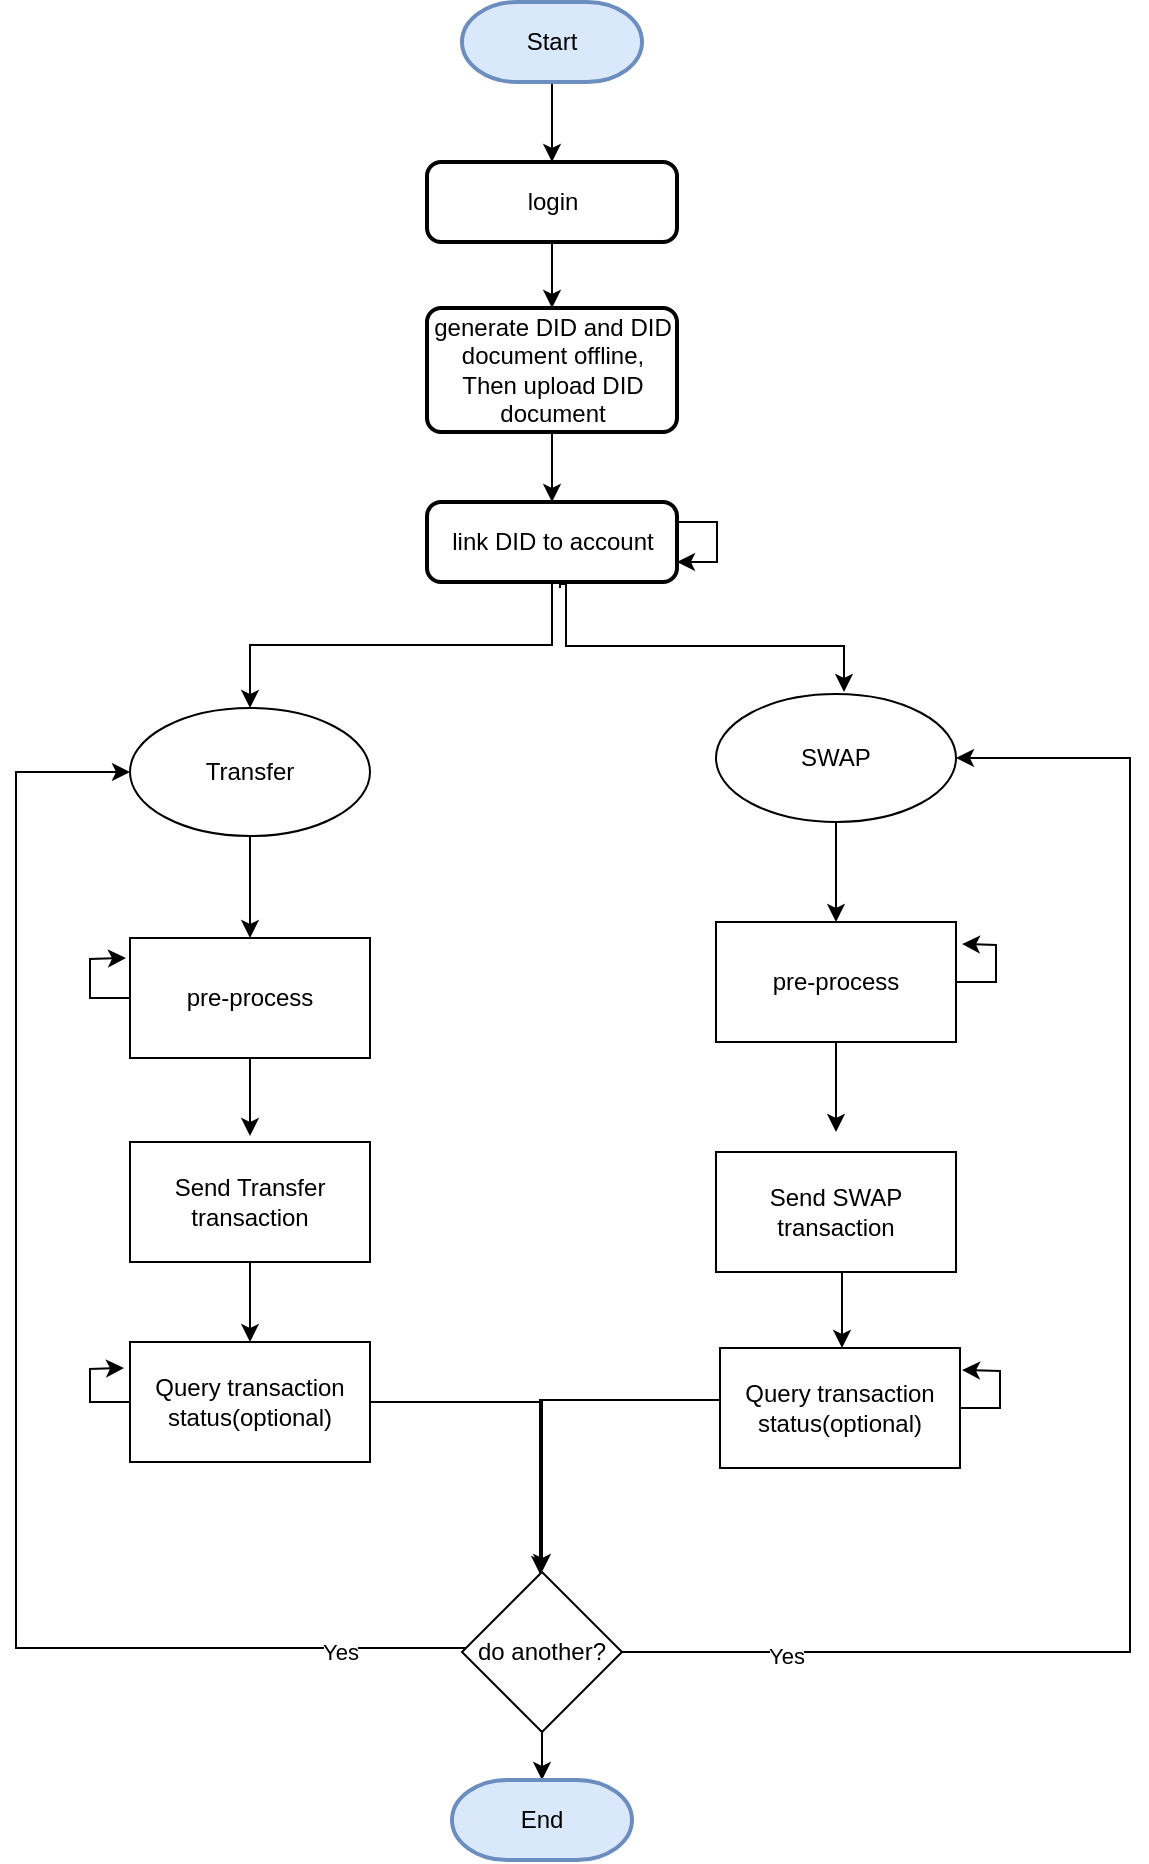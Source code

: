 <mxfile version="20.8.16" type="device"><diagram id="rpvNr-Zcvom3na4-S3A4" name="第 1 页"><mxGraphModel dx="1233" dy="635" grid="0" gridSize="10" guides="1" tooltips="1" connect="1" arrows="1" fold="1" page="1" pageScale="1" pageWidth="827" pageHeight="1169" math="0" shadow="0"><root><mxCell id="0"/><mxCell id="1" parent="0"/><mxCell id="LKPtx_PVio1mV5UTb5sl-14" value="" style="edgeStyle=orthogonalEdgeStyle;rounded=0;orthogonalLoop=1;jettySize=auto;html=1;" parent="1" source="LKPtx_PVio1mV5UTb5sl-1" target="LKPtx_PVio1mV5UTb5sl-11" edge="1"><mxGeometry relative="1" as="geometry"/></mxCell><mxCell id="LKPtx_PVio1mV5UTb5sl-1" value="Start" style="strokeWidth=2;html=1;shape=mxgraph.flowchart.terminator;whiteSpace=wrap;fillColor=#dae8fc;strokeColor=#6c8ebf;" parent="1" vertex="1"><mxGeometry x="330" y="50" width="90" height="40" as="geometry"/></mxCell><mxCell id="qqonlxvTkH0oM5EGSKrG-1" style="edgeStyle=orthogonalEdgeStyle;rounded=0;orthogonalLoop=1;jettySize=auto;html=1;exitX=0.5;exitY=1;exitDx=0;exitDy=0;" parent="1" source="LKPtx_PVio1mV5UTb5sl-11" target="LKPtx_PVio1mV5UTb5sl-12" edge="1"><mxGeometry relative="1" as="geometry"/></mxCell><mxCell id="LKPtx_PVio1mV5UTb5sl-11" value="login" style="rounded=1;whiteSpace=wrap;html=1;absoluteArcSize=1;arcSize=14;strokeWidth=2;" parent="1" vertex="1"><mxGeometry x="312.5" y="130" width="125" height="40" as="geometry"/></mxCell><mxCell id="LKPtx_PVio1mV5UTb5sl-34" value="" style="edgeStyle=orthogonalEdgeStyle;rounded=0;orthogonalLoop=1;jettySize=auto;html=1;" parent="1" source="LKPtx_PVio1mV5UTb5sl-12" target="LKPtx_PVio1mV5UTb5sl-32" edge="1"><mxGeometry relative="1" as="geometry"/></mxCell><mxCell id="LKPtx_PVio1mV5UTb5sl-12" value="&lt;div&gt;generate DID and DID document offline,&lt;/div&gt;&lt;div&gt;Then upload DID document&lt;br&gt;&lt;/div&gt;" style="rounded=1;whiteSpace=wrap;html=1;absoluteArcSize=1;arcSize=14;strokeWidth=2;" parent="1" vertex="1"><mxGeometry x="312.5" y="203" width="125" height="62" as="geometry"/></mxCell><mxCell id="uVXuULYR0Gy3dRgkBAkX-16" style="edgeStyle=orthogonalEdgeStyle;rounded=0;orthogonalLoop=1;jettySize=auto;html=1;entryX=0.5;entryY=0;entryDx=0;entryDy=0;exitX=0.5;exitY=1;exitDx=0;exitDy=0;" parent="1" source="LKPtx_PVio1mV5UTb5sl-32" target="uVXuULYR0Gy3dRgkBAkX-5" edge="1"><mxGeometry relative="1" as="geometry"/></mxCell><mxCell id="uVXuULYR0Gy3dRgkBAkX-28" style="edgeStyle=orthogonalEdgeStyle;rounded=0;orthogonalLoop=1;jettySize=auto;html=1;" parent="1" edge="1"><mxGeometry relative="1" as="geometry"><mxPoint x="379" y="343" as="sourcePoint"/><mxPoint x="521" y="395" as="targetPoint"/><Array as="points"><mxPoint x="379" y="341"/><mxPoint x="382" y="341"/><mxPoint x="382" y="372"/><mxPoint x="521" y="372"/></Array></mxGeometry></mxCell><mxCell id="LKPtx_PVio1mV5UTb5sl-32" value="link DID to account" style="rounded=1;whiteSpace=wrap;html=1;absoluteArcSize=1;arcSize=14;strokeWidth=2;" parent="1" vertex="1"><mxGeometry x="312.5" y="300" width="125" height="40" as="geometry"/></mxCell><mxCell id="uVXuULYR0Gy3dRgkBAkX-18" style="edgeStyle=orthogonalEdgeStyle;rounded=0;orthogonalLoop=1;jettySize=auto;html=1;entryX=0.5;entryY=0;entryDx=0;entryDy=0;" parent="1" source="uVXuULYR0Gy3dRgkBAkX-5" target="uVXuULYR0Gy3dRgkBAkX-7" edge="1"><mxGeometry relative="1" as="geometry"/></mxCell><mxCell id="uVXuULYR0Gy3dRgkBAkX-5" value="Transfer" style="ellipse;whiteSpace=wrap;html=1;" parent="1" vertex="1"><mxGeometry x="164" y="403" width="120" height="64" as="geometry"/></mxCell><mxCell id="uVXuULYR0Gy3dRgkBAkX-19" style="edgeStyle=orthogonalEdgeStyle;rounded=0;orthogonalLoop=1;jettySize=auto;html=1;" parent="1" source="uVXuULYR0Gy3dRgkBAkX-6" target="uVXuULYR0Gy3dRgkBAkX-8" edge="1"><mxGeometry relative="1" as="geometry"/></mxCell><mxCell id="uVXuULYR0Gy3dRgkBAkX-6" value="SWAP" style="ellipse;whiteSpace=wrap;html=1;" parent="1" vertex="1"><mxGeometry x="457" y="396" width="120" height="64" as="geometry"/></mxCell><mxCell id="uVXuULYR0Gy3dRgkBAkX-20" style="edgeStyle=orthogonalEdgeStyle;rounded=0;orthogonalLoop=1;jettySize=auto;html=1;entryX=0.5;entryY=0;entryDx=0;entryDy=0;" parent="1" source="uVXuULYR0Gy3dRgkBAkX-7" edge="1"><mxGeometry relative="1" as="geometry"><mxPoint x="224" y="617" as="targetPoint"/></mxGeometry></mxCell><mxCell id="uVXuULYR0Gy3dRgkBAkX-32" style="edgeStyle=orthogonalEdgeStyle;rounded=0;orthogonalLoop=1;jettySize=auto;html=1;" parent="1" source="uVXuULYR0Gy3dRgkBAkX-7" edge="1"><mxGeometry relative="1" as="geometry"><mxPoint x="162" y="528" as="targetPoint"/></mxGeometry></mxCell><mxCell id="uVXuULYR0Gy3dRgkBAkX-7" value="pre-process" style="rounded=0;whiteSpace=wrap;html=1;" parent="1" vertex="1"><mxGeometry x="164" y="518" width="120" height="60" as="geometry"/></mxCell><mxCell id="uVXuULYR0Gy3dRgkBAkX-21" style="edgeStyle=orthogonalEdgeStyle;rounded=0;orthogonalLoop=1;jettySize=auto;html=1;entryX=0.5;entryY=0;entryDx=0;entryDy=0;" parent="1" source="uVXuULYR0Gy3dRgkBAkX-8" edge="1"><mxGeometry relative="1" as="geometry"><mxPoint x="517" y="615" as="targetPoint"/></mxGeometry></mxCell><mxCell id="uVXuULYR0Gy3dRgkBAkX-33" style="edgeStyle=orthogonalEdgeStyle;rounded=0;orthogonalLoop=1;jettySize=auto;html=1;" parent="1" source="uVXuULYR0Gy3dRgkBAkX-8" edge="1"><mxGeometry relative="1" as="geometry"><mxPoint x="580" y="521" as="targetPoint"/></mxGeometry></mxCell><mxCell id="uVXuULYR0Gy3dRgkBAkX-8" value="pre-process" style="rounded=0;whiteSpace=wrap;html=1;" parent="1" vertex="1"><mxGeometry x="457" y="510" width="120" height="60" as="geometry"/></mxCell><mxCell id="uVXuULYR0Gy3dRgkBAkX-24" style="edgeStyle=orthogonalEdgeStyle;rounded=0;orthogonalLoop=1;jettySize=auto;html=1;entryX=0.5;entryY=0;entryDx=0;entryDy=0;" parent="1" source="uVXuULYR0Gy3dRgkBAkX-11" target="uVXuULYR0Gy3dRgkBAkX-13" edge="1"><mxGeometry relative="1" as="geometry"/></mxCell><mxCell id="uVXuULYR0Gy3dRgkBAkX-11" value="Send Transfer transaction" style="rounded=0;whiteSpace=wrap;html=1;" parent="1" vertex="1"><mxGeometry x="164" y="620" width="120" height="60" as="geometry"/></mxCell><mxCell id="uVXuULYR0Gy3dRgkBAkX-25" style="edgeStyle=orthogonalEdgeStyle;rounded=0;orthogonalLoop=1;jettySize=auto;html=1;entryX=0.5;entryY=0;entryDx=0;entryDy=0;" parent="1" edge="1"><mxGeometry relative="1" as="geometry"><mxPoint x="516" y="685" as="sourcePoint"/><mxPoint x="520" y="723" as="targetPoint"/></mxGeometry></mxCell><mxCell id="uVXuULYR0Gy3dRgkBAkX-12" value="Send SWAP transaction" style="rounded=0;whiteSpace=wrap;html=1;" parent="1" vertex="1"><mxGeometry x="457" y="625" width="120" height="60" as="geometry"/></mxCell><mxCell id="uVXuULYR0Gy3dRgkBAkX-30" style="edgeStyle=orthogonalEdgeStyle;rounded=0;orthogonalLoop=1;jettySize=auto;html=1;" parent="1" source="uVXuULYR0Gy3dRgkBAkX-13" edge="1"><mxGeometry relative="1" as="geometry"><mxPoint x="161" y="733" as="targetPoint"/></mxGeometry></mxCell><mxCell id="uVXuULYR0Gy3dRgkBAkX-41" style="edgeStyle=orthogonalEdgeStyle;rounded=0;orthogonalLoop=1;jettySize=auto;html=1;entryX=0.5;entryY=0;entryDx=0;entryDy=0;" parent="1" source="uVXuULYR0Gy3dRgkBAkX-13" target="uVXuULYR0Gy3dRgkBAkX-34" edge="1"><mxGeometry relative="1" as="geometry"/></mxCell><mxCell id="uVXuULYR0Gy3dRgkBAkX-13" value="Query transaction status(optional)" style="rounded=0;whiteSpace=wrap;html=1;" parent="1" vertex="1"><mxGeometry x="164" y="720" width="120" height="60" as="geometry"/></mxCell><mxCell id="uVXuULYR0Gy3dRgkBAkX-31" style="edgeStyle=orthogonalEdgeStyle;rounded=0;orthogonalLoop=1;jettySize=auto;html=1;" parent="1" source="uVXuULYR0Gy3dRgkBAkX-14" edge="1"><mxGeometry relative="1" as="geometry"><mxPoint x="580" y="734" as="targetPoint"/></mxGeometry></mxCell><mxCell id="uVXuULYR0Gy3dRgkBAkX-42" style="edgeStyle=orthogonalEdgeStyle;rounded=0;orthogonalLoop=1;jettySize=auto;html=1;" parent="1" source="uVXuULYR0Gy3dRgkBAkX-14" edge="1"><mxGeometry relative="1" as="geometry"><mxPoint x="369" y="836" as="targetPoint"/><Array as="points"><mxPoint x="369" y="749"/></Array></mxGeometry></mxCell><mxCell id="uVXuULYR0Gy3dRgkBAkX-14" value="Query transaction status(optional)" style="rounded=0;whiteSpace=wrap;html=1;" parent="1" vertex="1"><mxGeometry x="459" y="723" width="120" height="60" as="geometry"/></mxCell><mxCell id="uVXuULYR0Gy3dRgkBAkX-29" style="edgeStyle=orthogonalEdgeStyle;rounded=0;orthogonalLoop=1;jettySize=auto;html=1;" parent="1" source="LKPtx_PVio1mV5UTb5sl-32" target="LKPtx_PVio1mV5UTb5sl-32" edge="1"><mxGeometry relative="1" as="geometry"/></mxCell><mxCell id="uVXuULYR0Gy3dRgkBAkX-35" style="edgeStyle=orthogonalEdgeStyle;rounded=0;orthogonalLoop=1;jettySize=auto;html=1;entryX=1;entryY=0.5;entryDx=0;entryDy=0;" parent="1" source="uVXuULYR0Gy3dRgkBAkX-34" target="uVXuULYR0Gy3dRgkBAkX-6" edge="1"><mxGeometry relative="1" as="geometry"><Array as="points"><mxPoint x="664" y="875"/><mxPoint x="664" y="428"/></Array></mxGeometry></mxCell><mxCell id="uVXuULYR0Gy3dRgkBAkX-38" value="Yes" style="edgeLabel;html=1;align=center;verticalAlign=middle;resizable=0;points=[];" parent="uVXuULYR0Gy3dRgkBAkX-35" vertex="1" connectable="0"><mxGeometry x="-0.792" y="-2" relative="1" as="geometry"><mxPoint as="offset"/></mxGeometry></mxCell><mxCell id="uVXuULYR0Gy3dRgkBAkX-36" style="edgeStyle=orthogonalEdgeStyle;rounded=0;orthogonalLoop=1;jettySize=auto;html=1;entryX=0;entryY=0.5;entryDx=0;entryDy=0;" parent="1" source="uVXuULYR0Gy3dRgkBAkX-34" target="uVXuULYR0Gy3dRgkBAkX-5" edge="1"><mxGeometry relative="1" as="geometry"><Array as="points"><mxPoint x="107" y="873"/><mxPoint x="107" y="435"/></Array></mxGeometry></mxCell><mxCell id="uVXuULYR0Gy3dRgkBAkX-37" value="Yes" style="edgeLabel;html=1;align=center;verticalAlign=middle;resizable=0;points=[];" parent="uVXuULYR0Gy3dRgkBAkX-36" vertex="1" connectable="0"><mxGeometry x="-0.824" y="2" relative="1" as="geometry"><mxPoint as="offset"/></mxGeometry></mxCell><mxCell id="uVXuULYR0Gy3dRgkBAkX-40" style="edgeStyle=orthogonalEdgeStyle;rounded=0;orthogonalLoop=1;jettySize=auto;html=1;exitX=0.5;exitY=1;exitDx=0;exitDy=0;entryX=0.5;entryY=0;entryDx=0;entryDy=0;entryPerimeter=0;" parent="1" source="uVXuULYR0Gy3dRgkBAkX-34" target="uVXuULYR0Gy3dRgkBAkX-39" edge="1"><mxGeometry relative="1" as="geometry"/></mxCell><mxCell id="uVXuULYR0Gy3dRgkBAkX-34" value="do another?" style="rhombus;whiteSpace=wrap;html=1;" parent="1" vertex="1"><mxGeometry x="330" y="835" width="80" height="80" as="geometry"/></mxCell><mxCell id="uVXuULYR0Gy3dRgkBAkX-39" value="End" style="strokeWidth=2;html=1;shape=mxgraph.flowchart.terminator;whiteSpace=wrap;fillColor=#dae8fc;strokeColor=#6c8ebf;" parent="1" vertex="1"><mxGeometry x="325" y="939" width="90" height="40" as="geometry"/></mxCell></root></mxGraphModel></diagram></mxfile>